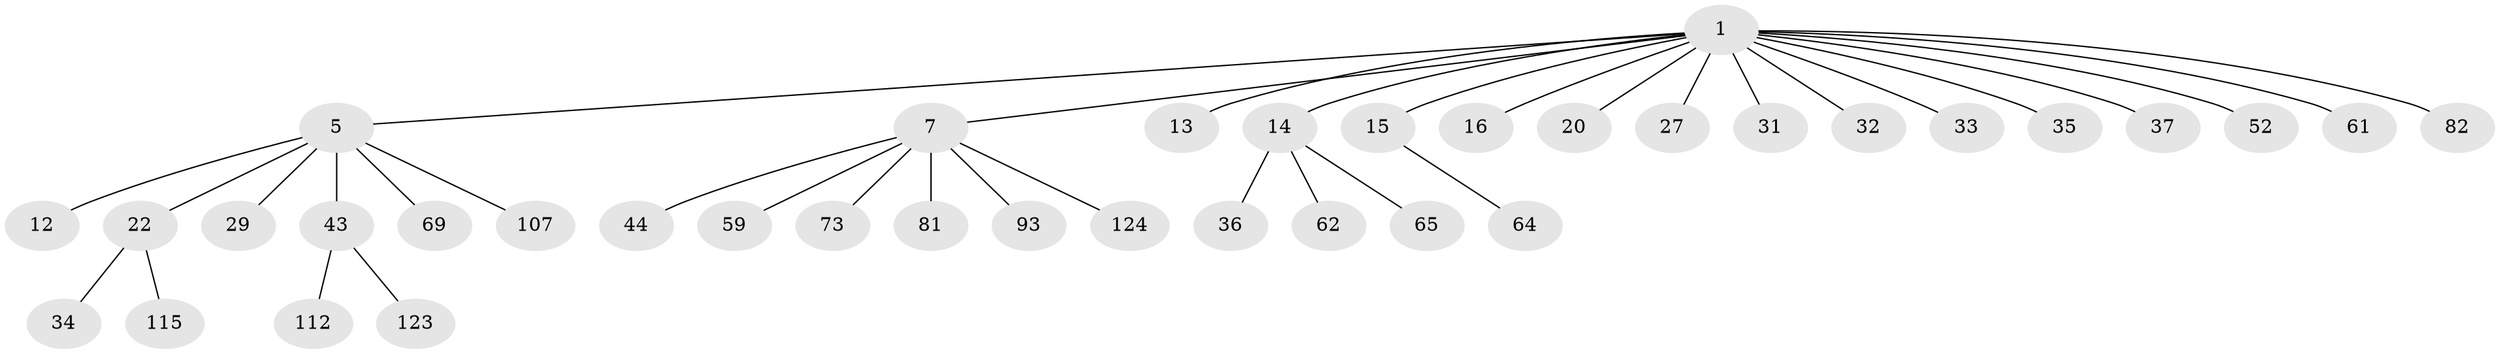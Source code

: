 // original degree distribution, {6: 0.016129032258064516, 5: 0.024193548387096774, 4: 0.0967741935483871, 2: 0.1532258064516129, 3: 0.1532258064516129, 1: 0.5483870967741935, 8: 0.008064516129032258}
// Generated by graph-tools (version 1.1) at 2025/19/03/04/25 18:19:07]
// undirected, 37 vertices, 36 edges
graph export_dot {
graph [start="1"]
  node [color=gray90,style=filled];
  1 [super="+2+4+19+3+39+6"];
  5 [super="+26+30+49+84+8"];
  7 [super="+9+28+74"];
  12 [super="+63+72"];
  13 [super="+109+83"];
  14 [super="+100+17+50"];
  15 [super="+45"];
  16;
  20 [super="+48+53"];
  22 [super="+25+92"];
  27;
  29;
  31;
  32 [super="+57+40+85"];
  33 [super="+98"];
  34 [super="+89+113+71"];
  35;
  36;
  37 [super="+111"];
  43 [super="+78+105+114"];
  44;
  52;
  59;
  61;
  62;
  64;
  65;
  69;
  73;
  81 [super="+86"];
  82;
  93;
  107;
  112;
  115;
  123;
  124;
  1 -- 33;
  1 -- 82;
  1 -- 35;
  1 -- 14;
  1 -- 32;
  1 -- 16;
  1 -- 5;
  1 -- 7;
  1 -- 13;
  1 -- 37;
  1 -- 15;
  1 -- 20;
  1 -- 52;
  1 -- 27;
  1 -- 61;
  1 -- 31;
  5 -- 43;
  5 -- 29;
  5 -- 107;
  5 -- 69;
  5 -- 12;
  5 -- 22;
  7 -- 81;
  7 -- 124;
  7 -- 93;
  7 -- 44;
  7 -- 73;
  7 -- 59;
  14 -- 36;
  14 -- 62;
  14 -- 65;
  15 -- 64;
  22 -- 34;
  22 -- 115;
  43 -- 112;
  43 -- 123;
}
